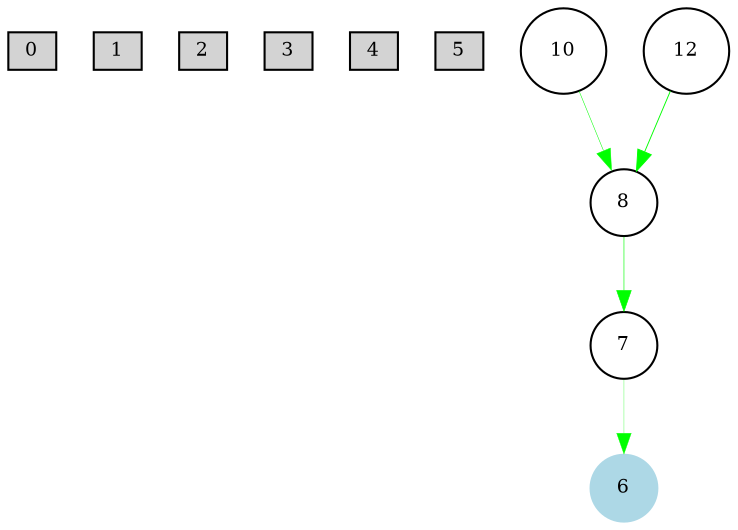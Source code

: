 digraph {
	node [fontsize=9 height=0.2 shape=circle width=0.2]
		0 [shape=box style=filled]
		1 [shape=box style=filled]
		2 [shape=box style=filled]
		3 [shape=box style=filled]
		4 [shape=box style=filled]
		5 [shape=box style=filled]
		6 [color=lightblue style=filled]
			10 -> 8 [color=green penwidth=0.246685183144 style=solid]
			7 -> 6 [color=green penwidth=0.146813653263 style=solid]
			8 -> 7 [color=green penwidth=0.3 style=solid]
			12 -> 8 [color=green penwidth=0.442549814129 style=solid]
}
